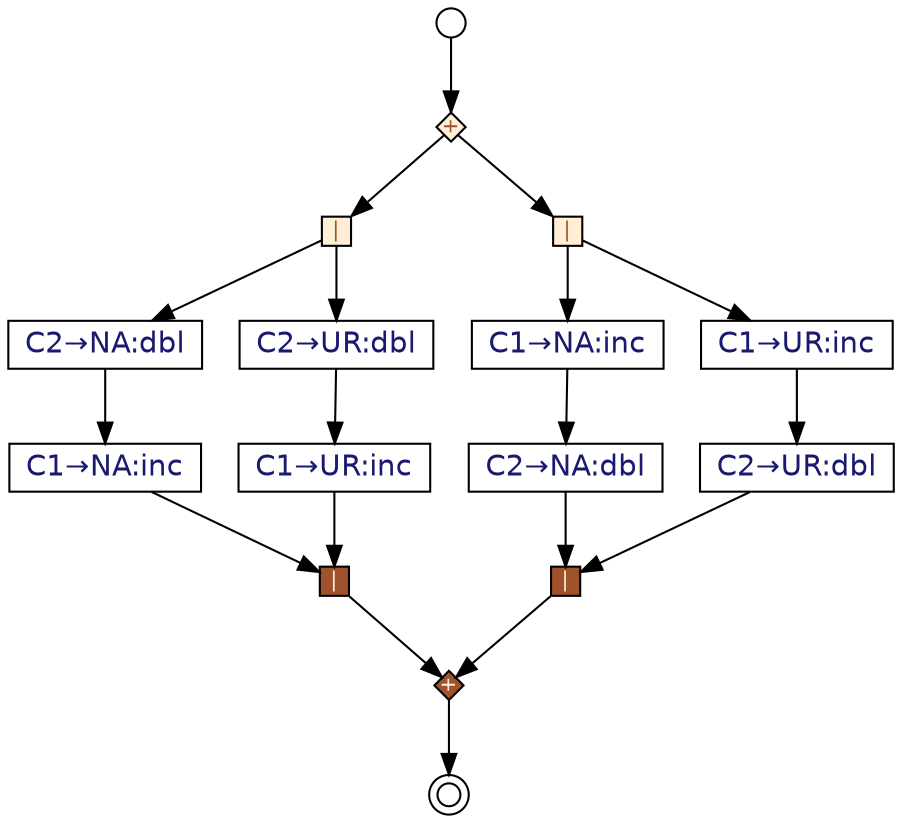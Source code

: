 digraph choreography {
	node [width=0.2, height=0.2]
	71 -> -43
	67 -> 71
	43 -> 67
	56 -> -43
	52 -> 56
	43 -> 52
	-43 -> -3
	3 -> 43
	36 -> -8
	32 -> 36
	8 -> 32
	21 -> -8
	17 -> 21
	8 -> 17
	-8 -> -3
	3 -> 8
	-3 -> -1
	1 -> 3
-1  [label="", shape=circle, width=0.15, height=0.15, fixedsize=true, peripheries=2]
-3  [label="+", shape=diamond, fixedsize=true, fillcolor=sienna, style=filled, fontsize=10, fontcolor=papayawhip]
-43  [label="|", shape=square, fixedsize=true, fillcolor=sienna, style=filled, fontsize=10, fontcolor=papayawhip]
71 [label = "C1&rarr;NA:inc", shape=rectangle, fontname=helvetica, fontcolor=MidnightBlue]
67 [label = "C2&rarr;NA:dbl", shape=rectangle, fontname=helvetica, fontcolor=MidnightBlue]
56 [label = "C1&rarr;UR:inc", shape=rectangle, fontname=helvetica, fontcolor=MidnightBlue]
52 [label = "C2&rarr;UR:dbl", shape=rectangle, fontname=helvetica, fontcolor=MidnightBlue]
43  [label="|", shape=square, fixedsize=true, fillcolor=papayawhip, style=filled, fontsize=10, fontcolor=sienna]
-8  [label="|", shape=square, fixedsize=true, fillcolor=sienna, style=filled, fontsize=10, fontcolor=papayawhip]
36 [label = "C2&rarr;NA:dbl", shape=rectangle, fontname=helvetica, fontcolor=MidnightBlue]
32 [label = "C1&rarr;NA:inc", shape=rectangle, fontname=helvetica, fontcolor=MidnightBlue]
21 [label = "C2&rarr;UR:dbl", shape=rectangle, fontname=helvetica, fontcolor=MidnightBlue]
17 [label = "C1&rarr;UR:inc", shape=rectangle, fontname=helvetica, fontcolor=MidnightBlue]
8  [label="|", shape=square, fixedsize=true, fillcolor=papayawhip, style=filled, fontsize=10, fontcolor=sienna]
3  [label="+", shape=diamond, fixedsize=true, fillcolor=papayawhip, style=filled, fontsize=10, fontcolor=sienna]
1  [label="", shape=circle, fixedsize=true]
}
